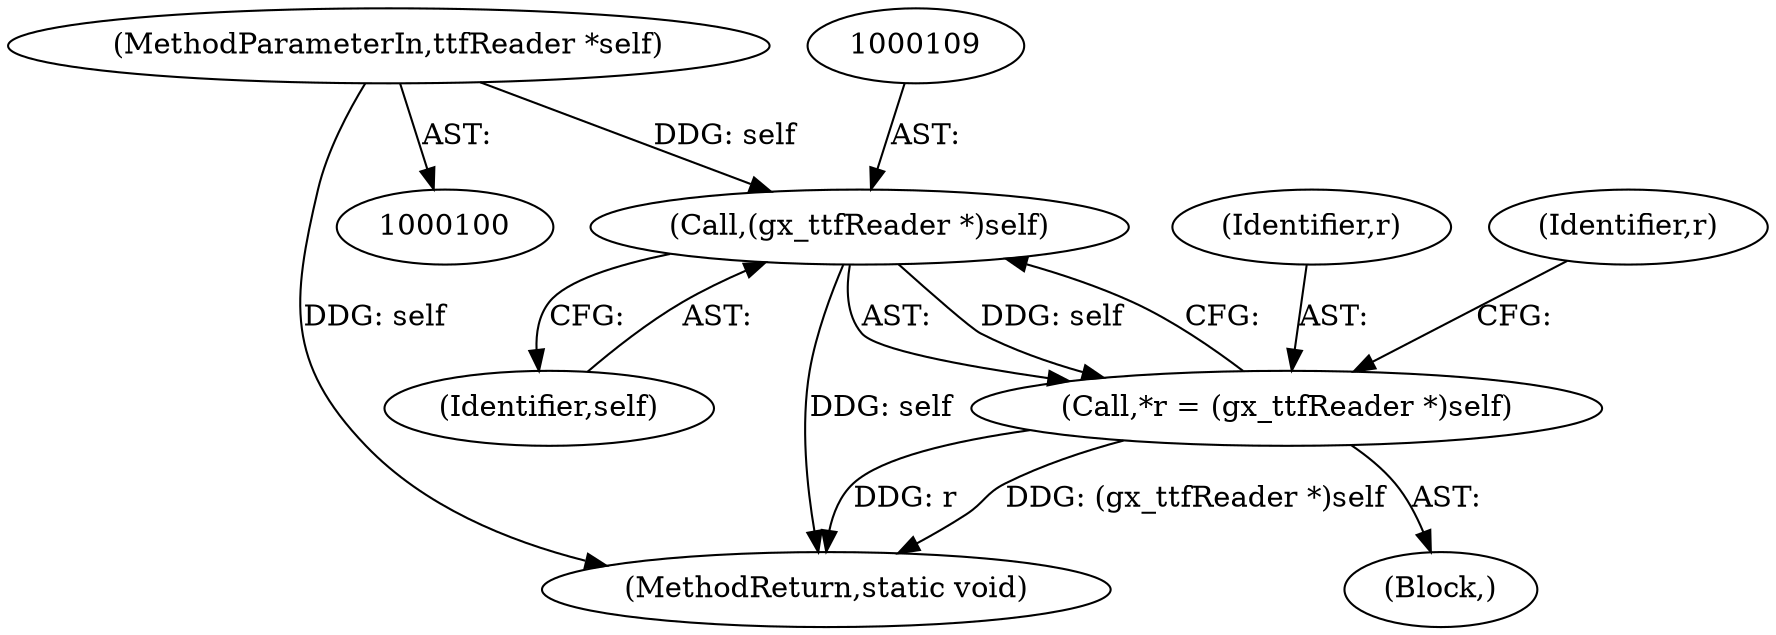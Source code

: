 digraph "0_ghostscript_937ccd17ac65935633b2ebc06cb7089b91e17e6b@pointer" {
"1000101" [label="(MethodParameterIn,ttfReader *self)"];
"1000108" [label="(Call,(gx_ttfReader *)self)"];
"1000106" [label="(Call,*r = (gx_ttfReader *)self)"];
"1000108" [label="(Call,(gx_ttfReader *)self)"];
"1000110" [label="(Identifier,self)"];
"1000106" [label="(Call,*r = (gx_ttfReader *)self)"];
"1000107" [label="(Identifier,r)"];
"1000115" [label="(Identifier,r)"];
"1000104" [label="(Block,)"];
"1000101" [label="(MethodParameterIn,ttfReader *self)"];
"1000261" [label="(MethodReturn,static void)"];
"1000101" -> "1000100"  [label="AST: "];
"1000101" -> "1000261"  [label="DDG: self"];
"1000101" -> "1000108"  [label="DDG: self"];
"1000108" -> "1000106"  [label="AST: "];
"1000108" -> "1000110"  [label="CFG: "];
"1000109" -> "1000108"  [label="AST: "];
"1000110" -> "1000108"  [label="AST: "];
"1000106" -> "1000108"  [label="CFG: "];
"1000108" -> "1000261"  [label="DDG: self"];
"1000108" -> "1000106"  [label="DDG: self"];
"1000106" -> "1000104"  [label="AST: "];
"1000107" -> "1000106"  [label="AST: "];
"1000115" -> "1000106"  [label="CFG: "];
"1000106" -> "1000261"  [label="DDG: (gx_ttfReader *)self"];
"1000106" -> "1000261"  [label="DDG: r"];
}
